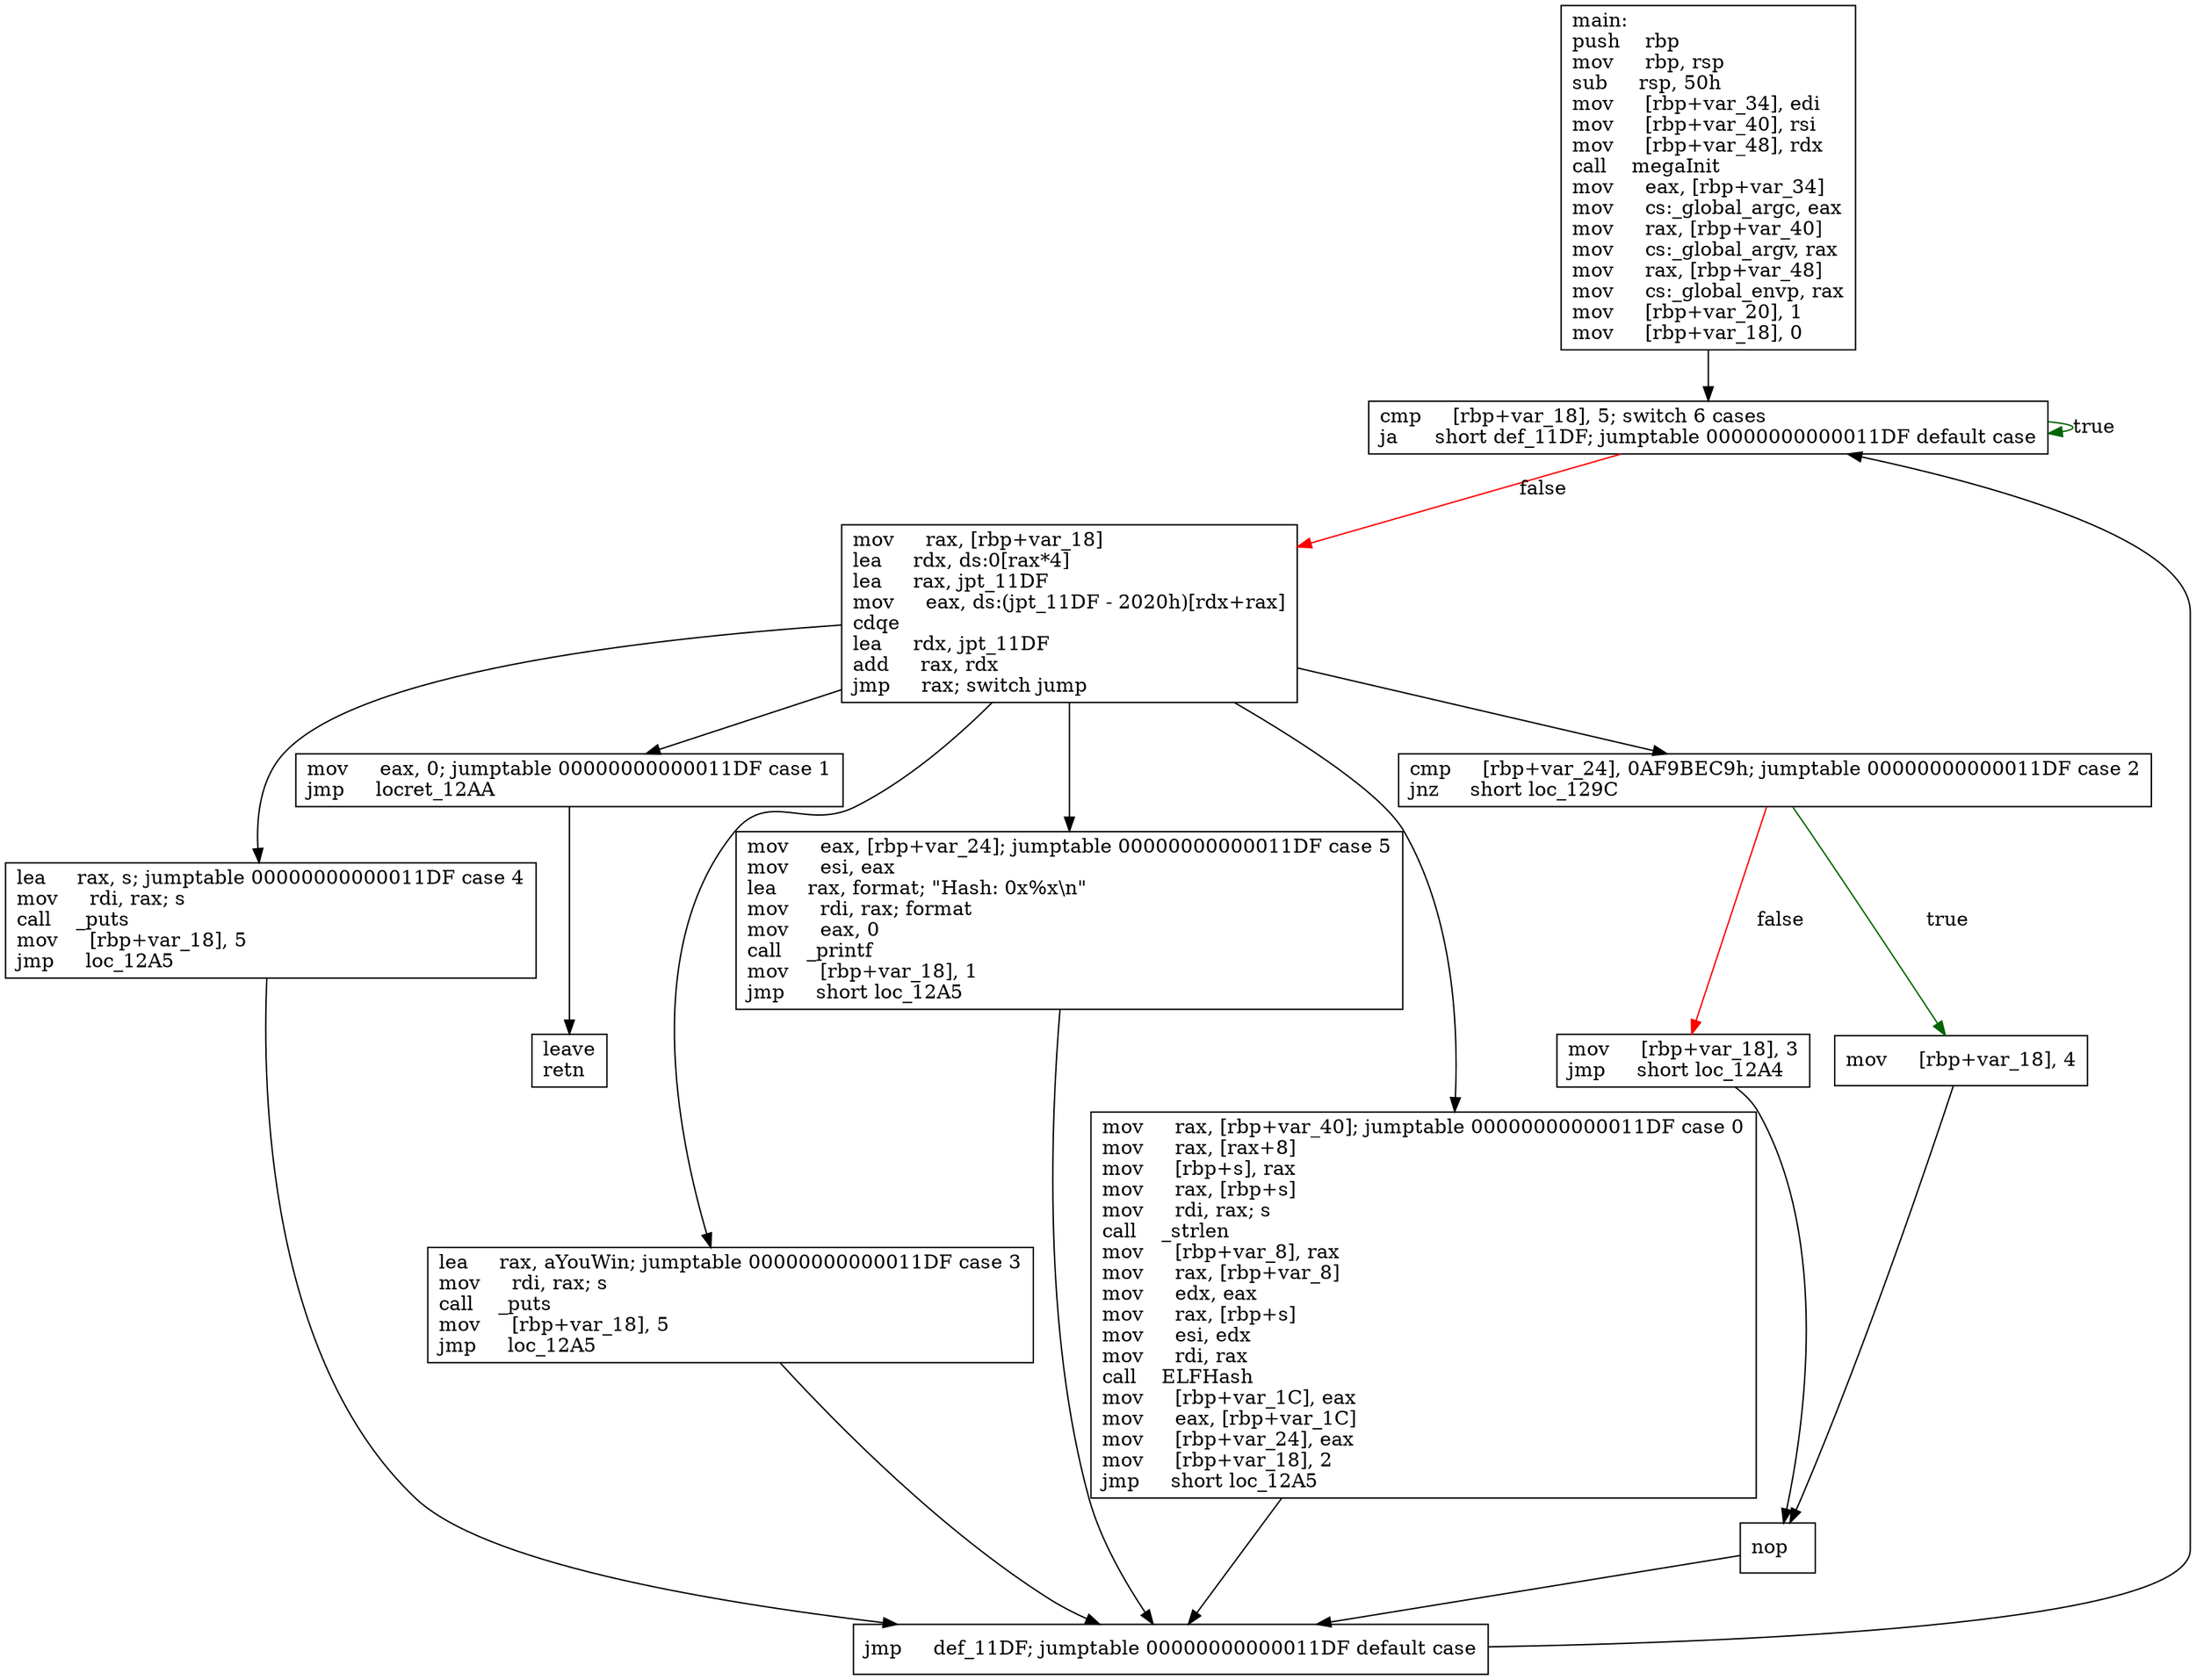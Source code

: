 digraph "main" {
	graph [
	];
	node [
		shape = "box"
	];
	edge [
	];
	"0" [
		label = "main:\lpush    rbp\lmov     rbp, rsp\lsub     rsp, 50h\lmov     [rbp+var_34], edi\lmov     [rbp+var_40], rsi\lmov     [rbp+var_48], rdx\lcall    megaInit\lmov     eax, [rbp+var_34]\lmov     cs:_global_argc, eax\lmov     rax, [rbp+var_40]\lmov     cs:_global_argv, rax\lmov     rax, [rbp+var_48]\lmov     cs:_global_envp, rax\lmov     [rbp+var_20], 1\lmov     [rbp+var_18], 0\l"
	];
	"1" [
		label = "cmp     [rbp+var_18], 5; switch 6 cases\lja      short def_11DF; jumptable 00000000000011DF default case\l"
	];
	"2" [
		label = "mov     rax, [rbp+var_18]\llea     rdx, ds:0[rax*4]\llea     rax, jpt_11DF\lmov     eax, ds:(jpt_11DF - 2020h)[rdx+rax]\lcdqe\llea     rdx, jpt_11DF\ladd     rax, rdx\ljmp     rax; switch jump\l"
	];
	"3" [
		label = "lea     rax, s; jumptable 00000000000011DF case 4\lmov     rdi, rax; s\lcall    _puts\lmov     [rbp+var_18], 5\ljmp     loc_12A5\l"
	];
	"4" [
		label = "mov     eax, 0; jumptable 00000000000011DF case 1\ljmp     locret_12AA\l"
	];
	"5" [
		label = "lea     rax, aYouWin; jumptable 00000000000011DF case 3\lmov     rdi, rax; s\lcall    _puts\lmov     [rbp+var_18], 5\ljmp     loc_12A5\l"
	];
	"6" [
		label = "mov     eax, [rbp+var_24]; jumptable 00000000000011DF case 5\lmov     esi, eax\llea     rax, format; \"Hash: 0x%x\\n\"\lmov     rdi, rax; format\lmov     eax, 0\lcall    _printf\lmov     [rbp+var_18], 1\ljmp     short loc_12A5\l"
	];
	"7" [
		label = "mov     rax, [rbp+var_40]; jumptable 00000000000011DF case 0\lmov     rax, [rax+8]\lmov     [rbp+s], rax\lmov     rax, [rbp+s]\lmov     rdi, rax; s\lcall    _strlen\lmov     [rbp+var_8], rax\lmov     rax, [rbp+var_8]\lmov     edx, eax\lmov     rax, [rbp+s]\lmov     esi, edx\lmov     rdi, rax\lcall    ELFHash\lmov     [rbp+var_1C], eax\lmov     eax, [rbp+var_1C]\lmov     [rbp+var_24], eax\lmov     [rbp+var_18], 2\ljmp     short loc_12A5\l"
	];
	"8" [
		label = "cmp     [rbp+var_24], 0AF9BEC9h; jumptable 00000000000011DF case 2\ljnz     short loc_129C\l"
	];
	"9" [
		label = "mov     [rbp+var_18], 3\ljmp     short loc_12A4\l"
	];
	"10" [
		label = "mov     [rbp+var_18], 4\l"
	];
	"11" [
		label = "nop\l"
	];
	"12" [
		label = "jmp     def_11DF; jumptable 00000000000011DF default case\l"
	];
	"13" [
		label = "leave\lretn\l"
	];
// node 0
	"0" -> "1" [ ];
// node 1
	"1" -> "2" [ label = "false", color = red ];
	"1" -> "1" [ label = "true", color = darkgreen ];
// node 2
	"2" -> "3" [ ];
	"2" -> "4" [ ];
	"2" -> "5" [ ];
	"2" -> "6" [ ];
	"2" -> "7" [ ];
	"2" -> "8" [ ];
// node 3
	"3" -> "12" [ ];
// node 4
	"4" -> "13" [ ];
// node 5
	"5" -> "12" [ ];
// node 6
	"6" -> "12" [ ];
// node 7
	"7" -> "12" [ ];
// node 8
	"8" -> "9" [ label = "false", color = red ];
	"8" -> "10" [ label = "true", color = darkgreen ];
// node 9
	"9" -> "11" [ ];
// node 10
	"10" -> "11" [ ];
// node 11
	"11" -> "12" [ ];
// node 12
	"12" -> "1" [ ];
// node 13
}
